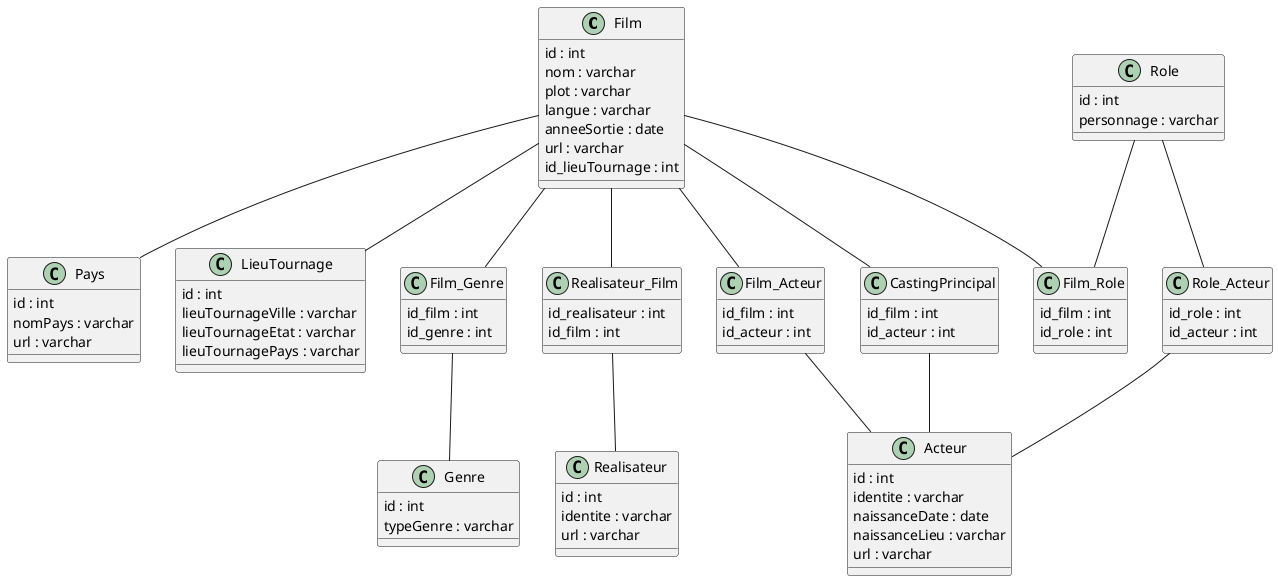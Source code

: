 @startuml diagram de classe
' Activer visuel "Alt + D"
' *********
' * Table *
' *********

class Film {
    id : int
    nom : varchar
    plot : varchar
    langue : varchar
    anneeSortie : date
    url : varchar
    id_lieuTournage : int
}

class Acteur {
    id : int
    identite : varchar
    naissanceDate : date
    naissanceLieu : varchar
    url : varchar
}

class Pays {
    id : int
    nomPays : varchar
    url : varchar
}

class LieuTournage {
    id : int
    lieuTournageVille : varchar
    lieuTournageEtat : varchar
    lieuTournagePays : varchar
}

class Genre {
    id : int
    typeGenre : varchar
}

class Role {
    id : int
    personnage : varchar
}

class Realisateur {
    id : int
    identite : varchar
    url : varchar
}

' ************
' * Jointure *
' ************

' Jointure entre Realisateur et Film
class Realisateur_Film {
    id_realisateur : int
    id_film : int
}

' Jointure entre Film et Acteur
class CastingPrincipal {
    id_film : int
    id_acteur : int
}

' Jointure entre Film et Acteur
class Film_Acteur {
    id_film : int
    id_acteur : int
}

' Jointure entre Film et Role
class Film_Role {
    id_film : int
    id_role : int
}

' Jointure entre Role et Acteur
class Role_Acteur {
    id_role : int
    id_acteur : int
}

' Jointure entre Film et Genre
class Film_Genre {
    id_film : int
    id_genre : int
}

' ********
' * Lien *
' ********

Film -- Pays
Film -- LieuTournage

Film -- Realisateur_Film
Realisateur_Film -- Realisateur

Film -- Film_Genre
Film_Genre -- Genre

Film -- Film_Acteur
Film -- CastingPrincipal
CastingPrincipal -- Acteur
Film -- Film_Role

Role -- Role_Acteur
Role_Acteur -- Acteur
Film_Acteur -- Acteur

Role -- Film_Role

@enduml